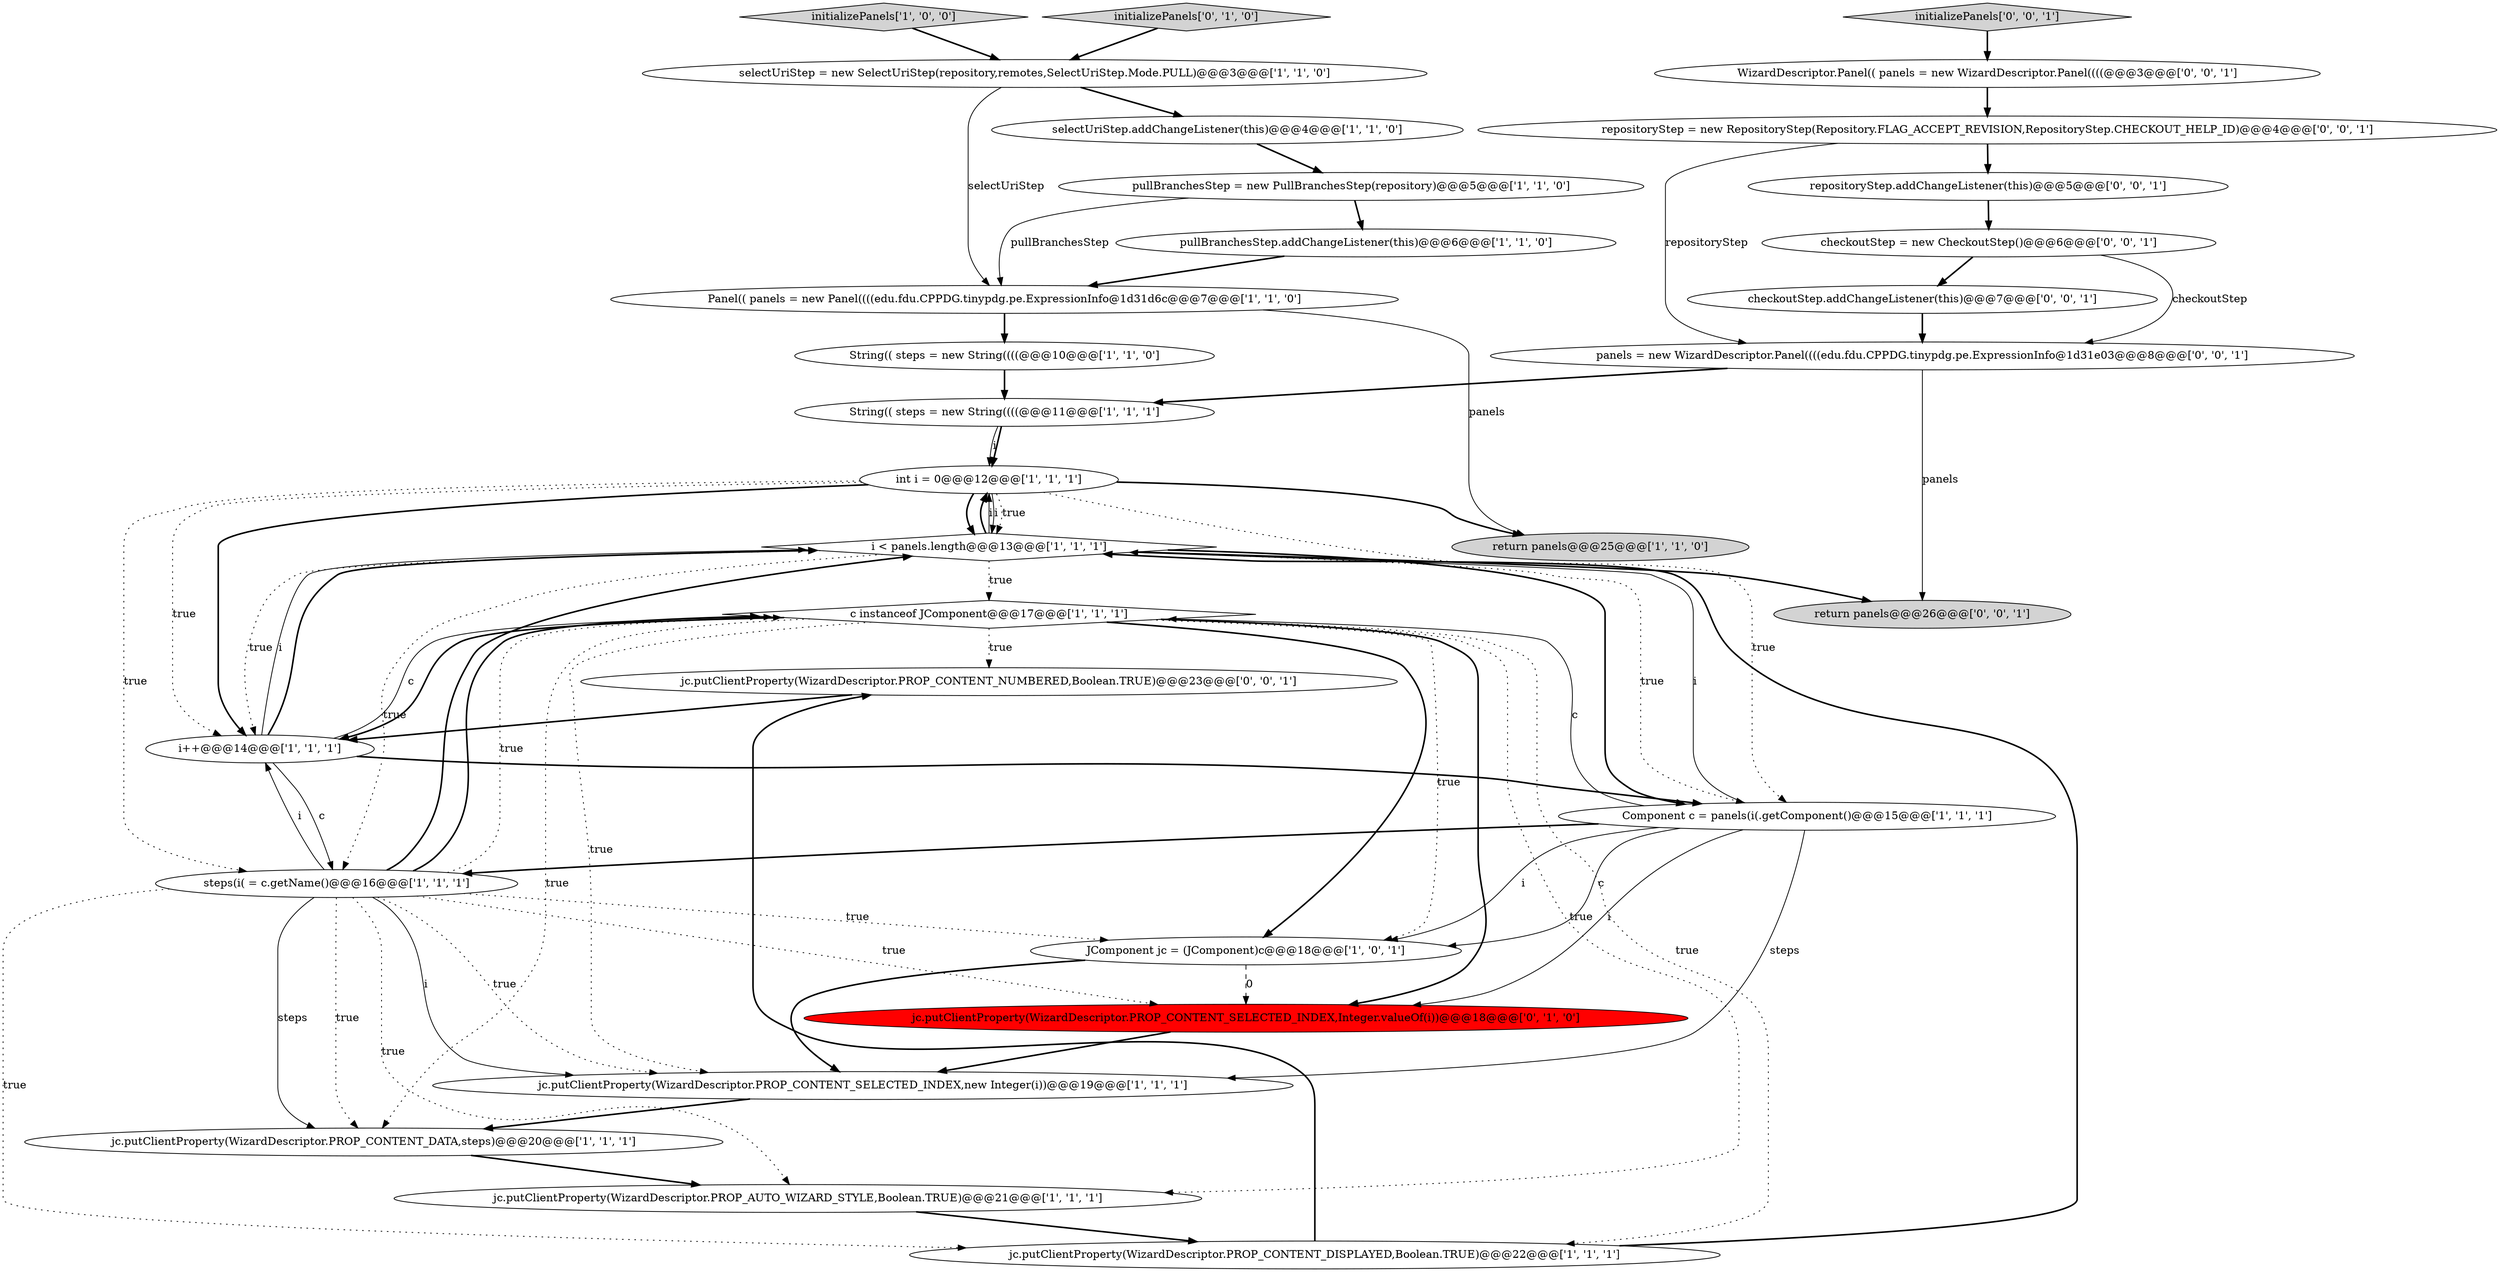 digraph {
8 [style = filled, label = "String(( steps = new String((((@@@11@@@['1', '1', '1']", fillcolor = white, shape = ellipse image = "AAA0AAABBB1BBB"];
24 [style = filled, label = "jc.putClientProperty(WizardDescriptor.PROP_CONTENT_NUMBERED,Boolean.TRUE)@@@23@@@['0', '0', '1']", fillcolor = white, shape = ellipse image = "AAA0AAABBB3BBB"];
23 [style = filled, label = "initializePanels['0', '0', '1']", fillcolor = lightgray, shape = diamond image = "AAA0AAABBB3BBB"];
21 [style = filled, label = "initializePanels['0', '1', '0']", fillcolor = lightgray, shape = diamond image = "AAA0AAABBB2BBB"];
26 [style = filled, label = "repositoryStep.addChangeListener(this)@@@5@@@['0', '0', '1']", fillcolor = white, shape = ellipse image = "AAA0AAABBB3BBB"];
6 [style = filled, label = "return panels@@@25@@@['1', '1', '0']", fillcolor = lightgray, shape = ellipse image = "AAA0AAABBB1BBB"];
22 [style = filled, label = "return panels@@@26@@@['0', '0', '1']", fillcolor = lightgray, shape = ellipse image = "AAA0AAABBB3BBB"];
17 [style = filled, label = "String(( steps = new String((((@@@10@@@['1', '1', '0']", fillcolor = white, shape = ellipse image = "AAA0AAABBB1BBB"];
18 [style = filled, label = "jc.putClientProperty(WizardDescriptor.PROP_AUTO_WIZARD_STYLE,Boolean.TRUE)@@@21@@@['1', '1', '1']", fillcolor = white, shape = ellipse image = "AAA0AAABBB1BBB"];
15 [style = filled, label = "jc.putClientProperty(WizardDescriptor.PROP_CONTENT_DATA,steps)@@@20@@@['1', '1', '1']", fillcolor = white, shape = ellipse image = "AAA0AAABBB1BBB"];
4 [style = filled, label = "jc.putClientProperty(WizardDescriptor.PROP_CONTENT_DISPLAYED,Boolean.TRUE)@@@22@@@['1', '1', '1']", fillcolor = white, shape = ellipse image = "AAA0AAABBB1BBB"];
10 [style = filled, label = "pullBranchesStep.addChangeListener(this)@@@6@@@['1', '1', '0']", fillcolor = white, shape = ellipse image = "AAA0AAABBB1BBB"];
29 [style = filled, label = "panels = new WizardDescriptor.Panel((((edu.fdu.CPPDG.tinypdg.pe.ExpressionInfo@1d31e03@@@8@@@['0', '0', '1']", fillcolor = white, shape = ellipse image = "AAA0AAABBB3BBB"];
5 [style = filled, label = "jc.putClientProperty(WizardDescriptor.PROP_CONTENT_SELECTED_INDEX,new Integer(i))@@@19@@@['1', '1', '1']", fillcolor = white, shape = ellipse image = "AAA0AAABBB1BBB"];
27 [style = filled, label = "checkoutStep.addChangeListener(this)@@@7@@@['0', '0', '1']", fillcolor = white, shape = ellipse image = "AAA0AAABBB3BBB"];
13 [style = filled, label = "c instanceof JComponent@@@17@@@['1', '1', '1']", fillcolor = white, shape = diamond image = "AAA0AAABBB1BBB"];
3 [style = filled, label = "JComponent jc = (JComponent)c@@@18@@@['1', '0', '1']", fillcolor = white, shape = ellipse image = "AAA0AAABBB1BBB"];
16 [style = filled, label = "i < panels.length@@@13@@@['1', '1', '1']", fillcolor = white, shape = diamond image = "AAA0AAABBB1BBB"];
11 [style = filled, label = "int i = 0@@@12@@@['1', '1', '1']", fillcolor = white, shape = ellipse image = "AAA0AAABBB1BBB"];
0 [style = filled, label = "pullBranchesStep = new PullBranchesStep(repository)@@@5@@@['1', '1', '0']", fillcolor = white, shape = ellipse image = "AAA0AAABBB1BBB"];
9 [style = filled, label = "initializePanels['1', '0', '0']", fillcolor = lightgray, shape = diamond image = "AAA0AAABBB1BBB"];
2 [style = filled, label = "Panel(( panels = new Panel((((edu.fdu.CPPDG.tinypdg.pe.ExpressionInfo@1d31d6c@@@7@@@['1', '1', '0']", fillcolor = white, shape = ellipse image = "AAA0AAABBB1BBB"];
14 [style = filled, label = "steps(i( = c.getName()@@@16@@@['1', '1', '1']", fillcolor = white, shape = ellipse image = "AAA0AAABBB1BBB"];
28 [style = filled, label = "WizardDescriptor.Panel(( panels = new WizardDescriptor.Panel((((@@@3@@@['0', '0', '1']", fillcolor = white, shape = ellipse image = "AAA0AAABBB3BBB"];
20 [style = filled, label = "jc.putClientProperty(WizardDescriptor.PROP_CONTENT_SELECTED_INDEX,Integer.valueOf(i))@@@18@@@['0', '1', '0']", fillcolor = red, shape = ellipse image = "AAA1AAABBB2BBB"];
1 [style = filled, label = "selectUriStep.addChangeListener(this)@@@4@@@['1', '1', '0']", fillcolor = white, shape = ellipse image = "AAA0AAABBB1BBB"];
12 [style = filled, label = "i++@@@14@@@['1', '1', '1']", fillcolor = white, shape = ellipse image = "AAA0AAABBB1BBB"];
25 [style = filled, label = "repositoryStep = new RepositoryStep(Repository.FLAG_ACCEPT_REVISION,RepositoryStep.CHECKOUT_HELP_ID)@@@4@@@['0', '0', '1']", fillcolor = white, shape = ellipse image = "AAA0AAABBB3BBB"];
7 [style = filled, label = "Component c = panels(i(.getComponent()@@@15@@@['1', '1', '1']", fillcolor = white, shape = ellipse image = "AAA0AAABBB1BBB"];
19 [style = filled, label = "selectUriStep = new SelectUriStep(repository,remotes,SelectUriStep.Mode.PULL)@@@3@@@['1', '1', '0']", fillcolor = white, shape = ellipse image = "AAA0AAABBB1BBB"];
30 [style = filled, label = "checkoutStep = new CheckoutStep()@@@6@@@['0', '0', '1']", fillcolor = white, shape = ellipse image = "AAA0AAABBB3BBB"];
2->17 [style = bold, label=""];
14->16 [style = bold, label=""];
17->8 [style = bold, label=""];
11->16 [style = bold, label=""];
29->8 [style = bold, label=""];
19->2 [style = solid, label="selectUriStep"];
24->12 [style = bold, label=""];
8->11 [style = solid, label="i"];
29->22 [style = solid, label="panels"];
14->5 [style = solid, label="i"];
4->24 [style = bold, label=""];
16->11 [style = bold, label=""];
25->29 [style = solid, label="repositoryStep"];
12->16 [style = solid, label="i"];
16->12 [style = dotted, label="true"];
21->19 [style = bold, label=""];
16->13 [style = dotted, label="true"];
7->3 [style = solid, label="i"];
30->29 [style = solid, label="checkoutStep"];
7->20 [style = solid, label="i"];
13->3 [style = dotted, label="true"];
11->6 [style = bold, label=""];
11->12 [style = dotted, label="true"];
30->27 [style = bold, label=""];
16->7 [style = bold, label=""];
11->14 [style = dotted, label="true"];
12->13 [style = solid, label="c"];
13->24 [style = dotted, label="true"];
0->2 [style = solid, label="pullBranchesStep"];
5->15 [style = bold, label=""];
13->18 [style = dotted, label="true"];
13->5 [style = dotted, label="true"];
11->12 [style = bold, label=""];
14->12 [style = solid, label="i"];
12->16 [style = bold, label=""];
1->0 [style = bold, label=""];
7->13 [style = solid, label="c"];
16->22 [style = bold, label=""];
15->18 [style = bold, label=""];
7->16 [style = solid, label="i"];
12->7 [style = bold, label=""];
11->16 [style = solid, label="i"];
14->13 [style = dotted, label="true"];
20->5 [style = bold, label=""];
26->30 [style = bold, label=""];
7->14 [style = bold, label=""];
23->28 [style = bold, label=""];
14->20 [style = dotted, label="true"];
16->7 [style = dotted, label="true"];
13->4 [style = dotted, label="true"];
14->15 [style = solid, label="steps"];
19->1 [style = bold, label=""];
14->15 [style = dotted, label="true"];
0->10 [style = bold, label=""];
3->5 [style = bold, label=""];
16->11 [style = solid, label="i"];
13->12 [style = bold, label=""];
2->6 [style = solid, label="panels"];
14->5 [style = dotted, label="true"];
18->4 [style = bold, label=""];
13->3 [style = bold, label=""];
7->3 [style = solid, label="c"];
3->20 [style = dashed, label="0"];
25->26 [style = bold, label=""];
16->14 [style = dotted, label="true"];
14->3 [style = dotted, label="true"];
9->19 [style = bold, label=""];
28->25 [style = bold, label=""];
11->16 [style = dotted, label="true"];
10->2 [style = bold, label=""];
13->15 [style = dotted, label="true"];
11->7 [style = dotted, label="true"];
14->13 [style = bold, label=""];
27->29 [style = bold, label=""];
14->4 [style = dotted, label="true"];
8->11 [style = bold, label=""];
7->5 [style = solid, label="steps"];
14->18 [style = dotted, label="true"];
4->16 [style = bold, label=""];
12->14 [style = solid, label="c"];
13->20 [style = bold, label=""];
}
